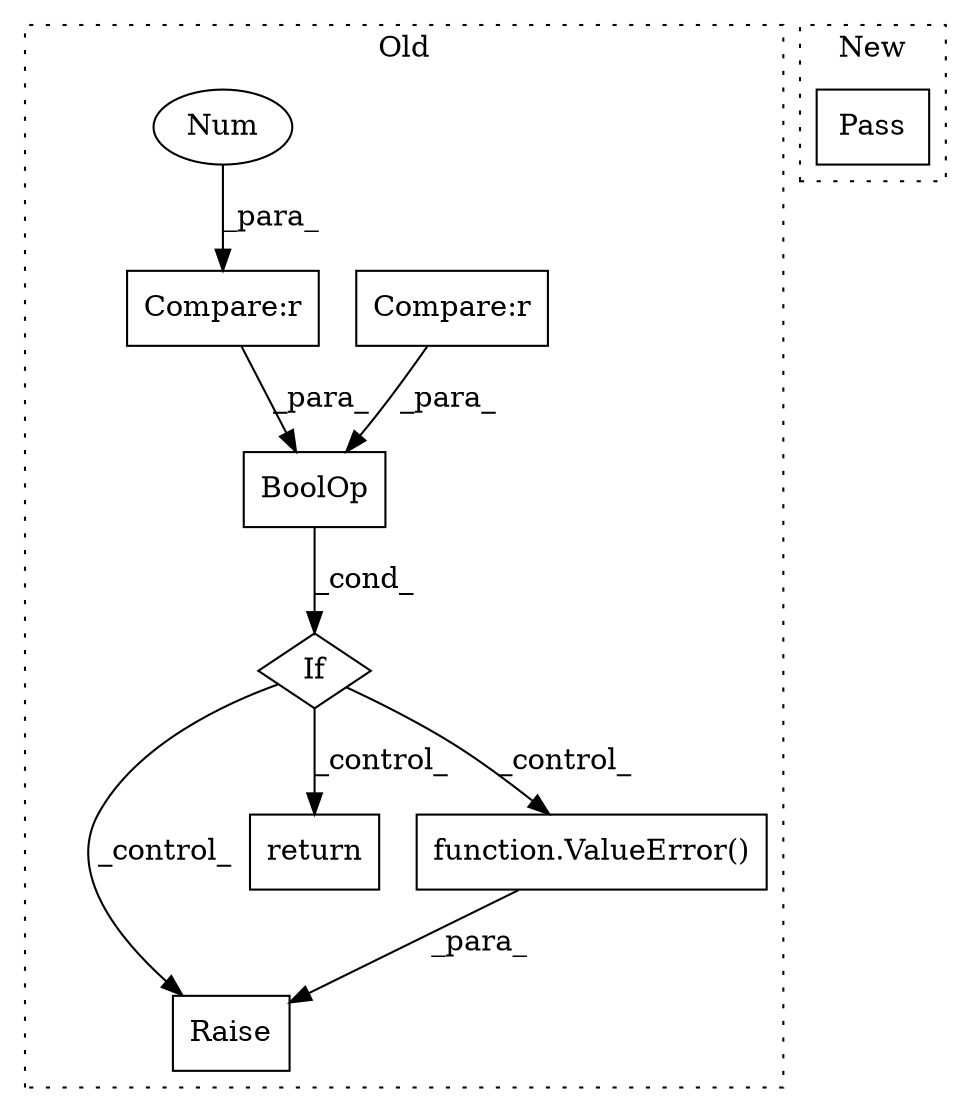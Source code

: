 digraph G {
subgraph cluster0 {
1 [label="BoolOp" a="72" s="776" l="34" shape="box"];
3 [label="If" a="96" s="773" l="3" shape="diamond"];
4 [label="Raise" a="91" s="824" l="6" shape="box"];
5 [label="Compare:r" a="40" s="797" l="13" shape="box"];
6 [label="Compare:r" a="40" s="776" l="17" shape="box"];
7 [label="Num" a="76" s="809" l="1" shape="ellipse"];
8 [label="return" a="93" s="1010" l="7" shape="box"];
9 [label="function.ValueError()" a="75" s="830,872" l="11,1" shape="box"];
label = "Old";
style="dotted";
}
subgraph cluster1 {
2 [label="Pass" a="62" s="789" l="4" shape="box"];
label = "New";
style="dotted";
}
1 -> 3 [label="_cond_"];
3 -> 4 [label="_control_"];
3 -> 9 [label="_control_"];
3 -> 8 [label="_control_"];
5 -> 1 [label="_para_"];
6 -> 1 [label="_para_"];
7 -> 5 [label="_para_"];
9 -> 4 [label="_para_"];
}